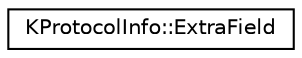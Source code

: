 digraph "Graphical Class Hierarchy"
{
  edge [fontname="Helvetica",fontsize="10",labelfontname="Helvetica",labelfontsize="10"];
  node [fontname="Helvetica",fontsize="10",shape=record];
  rankdir="LR";
  Node0 [label="KProtocolInfo::ExtraField",height=0.2,width=0.4,color="black", fillcolor="white", style="filled",URL="$structKProtocolInfo_1_1ExtraField.html",tooltip="Definition of an extra field in the UDS entries, returned by a listDir operation. ..."];
}

